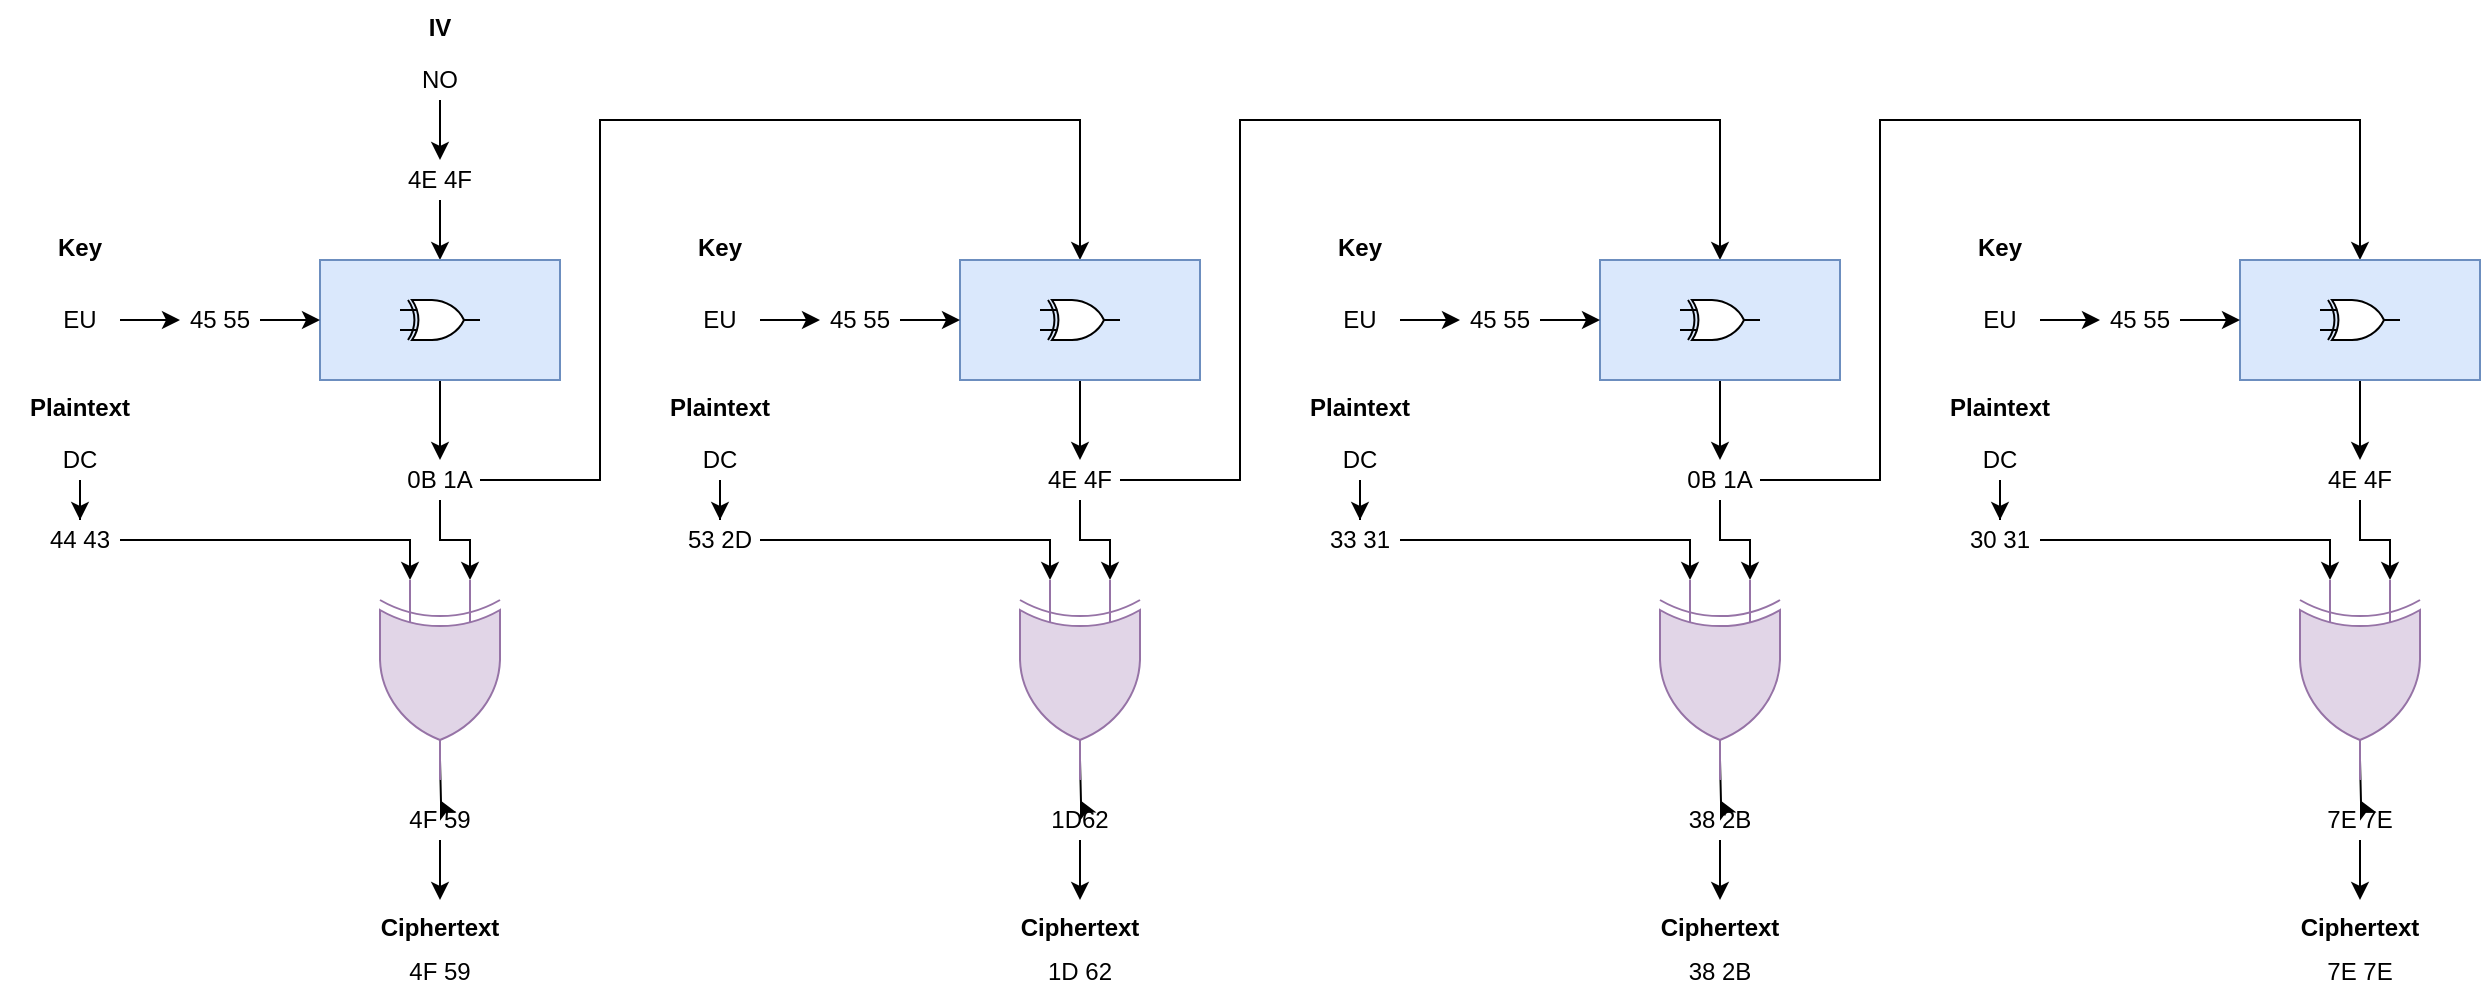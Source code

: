 <mxfile version="13.7.3" type="device"><diagram id="cV0ljGVn6VJCaixOv_Vl" name="Page-1"><mxGraphModel dx="1326" dy="1176" grid="1" gridSize="10" guides="1" tooltips="1" connect="1" arrows="1" fold="1" page="1" pageScale="1" pageWidth="850" pageHeight="1100" math="0" shadow="0"><root><mxCell id="0"/><mxCell id="1" parent="0"/><mxCell id="XMqNbHWOx_RAgHgphR6g-1" style="edgeStyle=orthogonalEdgeStyle;rounded=0;orthogonalLoop=1;jettySize=auto;html=1;entryX=0.5;entryY=0;entryDx=0;entryDy=0;" edge="1" parent="1" source="XMqNbHWOx_RAgHgphR6g-2" target="XMqNbHWOx_RAgHgphR6g-5"><mxGeometry relative="1" as="geometry"/></mxCell><mxCell id="XMqNbHWOx_RAgHgphR6g-2" value="DC" style="text;html=1;strokeColor=none;fillColor=none;align=center;verticalAlign=middle;whiteSpace=wrap;rounded=0;" vertex="1" parent="1"><mxGeometry x="145" y="440" width="70" height="20" as="geometry"/></mxCell><mxCell id="XMqNbHWOx_RAgHgphR6g-96" style="edgeStyle=orthogonalEdgeStyle;rounded=0;orthogonalLoop=1;jettySize=auto;html=1;" edge="1" parent="1" target="XMqNbHWOx_RAgHgphR6g-13"><mxGeometry relative="1" as="geometry"><mxPoint x="360" y="600" as="sourcePoint"/></mxGeometry></mxCell><mxCell id="XMqNbHWOx_RAgHgphR6g-3" value="" style="verticalLabelPosition=bottom;shadow=0;dashed=0;align=center;html=1;verticalAlign=top;shape=mxgraph.electrical.logic_gates.logic_gate;operation=xor;rotation=90;fillColor=#e1d5e7;strokeColor=#9673a6;" vertex="1" parent="1"><mxGeometry x="310" y="530" width="100" height="60" as="geometry"/></mxCell><mxCell id="XMqNbHWOx_RAgHgphR6g-95" style="edgeStyle=orthogonalEdgeStyle;rounded=0;orthogonalLoop=1;jettySize=auto;html=1;entryX=0;entryY=0.75;entryDx=0;entryDy=0;entryPerimeter=0;" edge="1" parent="1" source="XMqNbHWOx_RAgHgphR6g-5" target="XMqNbHWOx_RAgHgphR6g-3"><mxGeometry relative="1" as="geometry"/></mxCell><mxCell id="XMqNbHWOx_RAgHgphR6g-5" value="44 43" style="text;html=1;strokeColor=none;fillColor=none;align=center;verticalAlign=middle;whiteSpace=wrap;rounded=0;" vertex="1" parent="1"><mxGeometry x="160" y="480" width="40" height="20" as="geometry"/></mxCell><mxCell id="XMqNbHWOx_RAgHgphR6g-6" value="Plaintext" style="text;align=center;fontStyle=1;verticalAlign=middle;spacingLeft=3;spacingRight=3;strokeColor=none;rotatable=0;points=[[0,0.5],[1,0.5]];portConstraint=eastwest;" vertex="1" parent="1"><mxGeometry x="140" y="410" width="80" height="26" as="geometry"/></mxCell><mxCell id="XMqNbHWOx_RAgHgphR6g-7" value="IV" style="text;align=center;fontStyle=1;verticalAlign=middle;spacingLeft=3;spacingRight=3;strokeColor=none;rotatable=0;points=[[0,0.5],[1,0.5]];portConstraint=eastwest;" vertex="1" parent="1"><mxGeometry x="320" y="220" width="80" height="26" as="geometry"/></mxCell><mxCell id="XMqNbHWOx_RAgHgphR6g-8" style="edgeStyle=orthogonalEdgeStyle;rounded=0;orthogonalLoop=1;jettySize=auto;html=1;" edge="1" parent="1" source="XMqNbHWOx_RAgHgphR6g-9" target="XMqNbHWOx_RAgHgphR6g-11"><mxGeometry relative="1" as="geometry"/></mxCell><mxCell id="XMqNbHWOx_RAgHgphR6g-9" value="NO" style="text;html=1;strokeColor=none;fillColor=none;align=center;verticalAlign=middle;whiteSpace=wrap;rounded=0;" vertex="1" parent="1"><mxGeometry x="340" y="250" width="40" height="20" as="geometry"/></mxCell><mxCell id="XMqNbHWOx_RAgHgphR6g-93" style="edgeStyle=orthogonalEdgeStyle;rounded=0;orthogonalLoop=1;jettySize=auto;html=1;entryX=0.5;entryY=0;entryDx=0;entryDy=0;" edge="1" parent="1" source="XMqNbHWOx_RAgHgphR6g-11" target="XMqNbHWOx_RAgHgphR6g-16"><mxGeometry relative="1" as="geometry"/></mxCell><mxCell id="XMqNbHWOx_RAgHgphR6g-11" value="4E 4F" style="text;html=1;strokeColor=none;fillColor=none;align=center;verticalAlign=middle;whiteSpace=wrap;rounded=0;" vertex="1" parent="1"><mxGeometry x="340" y="300" width="40" height="20" as="geometry"/></mxCell><mxCell id="XMqNbHWOx_RAgHgphR6g-98" style="edgeStyle=orthogonalEdgeStyle;rounded=0;orthogonalLoop=1;jettySize=auto;html=1;" edge="1" parent="1" source="XMqNbHWOx_RAgHgphR6g-13"><mxGeometry relative="1" as="geometry"><mxPoint x="360" y="670" as="targetPoint"/></mxGeometry></mxCell><mxCell id="XMqNbHWOx_RAgHgphR6g-13" value="4F 59" style="text;html=1;strokeColor=none;fillColor=none;align=center;verticalAlign=middle;whiteSpace=wrap;rounded=0;" vertex="1" parent="1"><mxGeometry x="340" y="620" width="40" height="20" as="geometry"/></mxCell><mxCell id="XMqNbHWOx_RAgHgphR6g-14" style="edgeStyle=orthogonalEdgeStyle;rounded=0;orthogonalLoop=1;jettySize=auto;html=1;entryX=0;entryY=0.75;entryDx=0;entryDy=0;entryPerimeter=0;" edge="1" parent="1" source="XMqNbHWOx_RAgHgphR6g-16" target="XMqNbHWOx_RAgHgphR6g-22"><mxGeometry relative="1" as="geometry"><Array as="points"><mxPoint x="320" y="385"/><mxPoint x="320" y="385"/></Array></mxGeometry></mxCell><mxCell id="XMqNbHWOx_RAgHgphR6g-15" style="edgeStyle=orthogonalEdgeStyle;rounded=0;orthogonalLoop=1;jettySize=auto;html=1;" edge="1" parent="1" source="XMqNbHWOx_RAgHgphR6g-16" target="XMqNbHWOx_RAgHgphR6g-25"><mxGeometry relative="1" as="geometry"/></mxCell><mxCell id="XMqNbHWOx_RAgHgphR6g-16" value="" style="rounded=0;whiteSpace=wrap;html=1;fillColor=#dae8fc;strokeColor=#6c8ebf;" vertex="1" parent="1"><mxGeometry x="300" y="350" width="120" height="60" as="geometry"/></mxCell><mxCell id="XMqNbHWOx_RAgHgphR6g-17" value="Key" style="text;align=center;fontStyle=1;verticalAlign=middle;spacingLeft=3;spacingRight=3;strokeColor=none;rotatable=0;points=[[0,0.5],[1,0.5]];portConstraint=eastwest;" vertex="1" parent="1"><mxGeometry x="140" y="330" width="80" height="26" as="geometry"/></mxCell><mxCell id="XMqNbHWOx_RAgHgphR6g-18" style="edgeStyle=orthogonalEdgeStyle;rounded=0;orthogonalLoop=1;jettySize=auto;html=1;" edge="1" parent="1" source="XMqNbHWOx_RAgHgphR6g-19" target="XMqNbHWOx_RAgHgphR6g-21"><mxGeometry relative="1" as="geometry"/></mxCell><mxCell id="XMqNbHWOx_RAgHgphR6g-19" value="EU" style="text;html=1;strokeColor=none;fillColor=none;align=center;verticalAlign=middle;whiteSpace=wrap;rounded=0;" vertex="1" parent="1"><mxGeometry x="160" y="370" width="40" height="20" as="geometry"/></mxCell><mxCell id="XMqNbHWOx_RAgHgphR6g-20" style="edgeStyle=orthogonalEdgeStyle;rounded=0;orthogonalLoop=1;jettySize=auto;html=1;entryX=0;entryY=0.5;entryDx=0;entryDy=0;" edge="1" parent="1" source="XMqNbHWOx_RAgHgphR6g-21" target="XMqNbHWOx_RAgHgphR6g-16"><mxGeometry relative="1" as="geometry"/></mxCell><mxCell id="XMqNbHWOx_RAgHgphR6g-21" value="45 55" style="text;html=1;strokeColor=none;fillColor=none;align=center;verticalAlign=middle;whiteSpace=wrap;rounded=0;" vertex="1" parent="1"><mxGeometry x="230" y="370" width="40" height="20" as="geometry"/></mxCell><mxCell id="XMqNbHWOx_RAgHgphR6g-22" value="" style="verticalLabelPosition=bottom;shadow=0;dashed=0;align=center;html=1;verticalAlign=top;shape=mxgraph.electrical.logic_gates.logic_gate;operation=xor;" vertex="1" parent="1"><mxGeometry x="340" y="370" width="40" height="20" as="geometry"/></mxCell><mxCell id="XMqNbHWOx_RAgHgphR6g-94" style="edgeStyle=orthogonalEdgeStyle;rounded=0;orthogonalLoop=1;jettySize=auto;html=1;entryX=0;entryY=0.25;entryDx=0;entryDy=0;entryPerimeter=0;" edge="1" parent="1" source="XMqNbHWOx_RAgHgphR6g-25" target="XMqNbHWOx_RAgHgphR6g-3"><mxGeometry relative="1" as="geometry"/></mxCell><mxCell id="XMqNbHWOx_RAgHgphR6g-126" style="edgeStyle=orthogonalEdgeStyle;rounded=0;orthogonalLoop=1;jettySize=auto;html=1;entryX=0.5;entryY=0;entryDx=0;entryDy=0;" edge="1" parent="1" source="XMqNbHWOx_RAgHgphR6g-25" target="XMqNbHWOx_RAgHgphR6g-115"><mxGeometry relative="1" as="geometry"><Array as="points"><mxPoint x="440" y="460"/><mxPoint x="440" y="280"/><mxPoint x="680" y="280"/></Array></mxGeometry></mxCell><mxCell id="XMqNbHWOx_RAgHgphR6g-25" value="0B 1A" style="text;html=1;strokeColor=none;fillColor=none;align=center;verticalAlign=middle;whiteSpace=wrap;rounded=0;" vertex="1" parent="1"><mxGeometry x="340" y="450" width="40" height="20" as="geometry"/></mxCell><mxCell id="XMqNbHWOx_RAgHgphR6g-26" value="Ciphertext" style="text;align=center;fontStyle=1;verticalAlign=middle;spacingLeft=3;spacingRight=3;strokeColor=none;rotatable=0;points=[[0,0.5],[1,0.5]];portConstraint=eastwest;" vertex="1" parent="1"><mxGeometry x="320" y="670" width="80" height="26" as="geometry"/></mxCell><mxCell id="XMqNbHWOx_RAgHgphR6g-27" value="4F 59" style="text;html=1;strokeColor=none;fillColor=none;align=center;verticalAlign=middle;whiteSpace=wrap;rounded=0;" vertex="1" parent="1"><mxGeometry x="340" y="696" width="40" height="20" as="geometry"/></mxCell><mxCell id="XMqNbHWOx_RAgHgphR6g-99" style="edgeStyle=orthogonalEdgeStyle;rounded=0;orthogonalLoop=1;jettySize=auto;html=1;entryX=0.5;entryY=0;entryDx=0;entryDy=0;" edge="1" parent="1" source="XMqNbHWOx_RAgHgphR6g-100" target="XMqNbHWOx_RAgHgphR6g-104"><mxGeometry relative="1" as="geometry"/></mxCell><mxCell id="XMqNbHWOx_RAgHgphR6g-100" value="DC" style="text;html=1;strokeColor=none;fillColor=none;align=center;verticalAlign=middle;whiteSpace=wrap;rounded=0;" vertex="1" parent="1"><mxGeometry x="465" y="440" width="70" height="20" as="geometry"/></mxCell><mxCell id="XMqNbHWOx_RAgHgphR6g-101" style="edgeStyle=orthogonalEdgeStyle;rounded=0;orthogonalLoop=1;jettySize=auto;html=1;" edge="1" parent="1" target="XMqNbHWOx_RAgHgphR6g-112"><mxGeometry relative="1" as="geometry"><mxPoint x="680" y="600" as="sourcePoint"/></mxGeometry></mxCell><mxCell id="XMqNbHWOx_RAgHgphR6g-102" value="" style="verticalLabelPosition=bottom;shadow=0;dashed=0;align=center;html=1;verticalAlign=top;shape=mxgraph.electrical.logic_gates.logic_gate;operation=xor;rotation=90;fillColor=#e1d5e7;strokeColor=#9673a6;" vertex="1" parent="1"><mxGeometry x="630" y="530" width="100" height="60" as="geometry"/></mxCell><mxCell id="XMqNbHWOx_RAgHgphR6g-103" style="edgeStyle=orthogonalEdgeStyle;rounded=0;orthogonalLoop=1;jettySize=auto;html=1;entryX=0;entryY=0.75;entryDx=0;entryDy=0;entryPerimeter=0;" edge="1" parent="1" source="XMqNbHWOx_RAgHgphR6g-104" target="XMqNbHWOx_RAgHgphR6g-102"><mxGeometry relative="1" as="geometry"/></mxCell><mxCell id="XMqNbHWOx_RAgHgphR6g-104" value="53 2D" style="text;html=1;strokeColor=none;fillColor=none;align=center;verticalAlign=middle;whiteSpace=wrap;rounded=0;" vertex="1" parent="1"><mxGeometry x="480" y="480" width="40" height="20" as="geometry"/></mxCell><mxCell id="XMqNbHWOx_RAgHgphR6g-105" value="Plaintext" style="text;align=center;fontStyle=1;verticalAlign=middle;spacingLeft=3;spacingRight=3;strokeColor=none;rotatable=0;points=[[0,0.5],[1,0.5]];portConstraint=eastwest;" vertex="1" parent="1"><mxGeometry x="460" y="410" width="80" height="26" as="geometry"/></mxCell><mxCell id="XMqNbHWOx_RAgHgphR6g-111" style="edgeStyle=orthogonalEdgeStyle;rounded=0;orthogonalLoop=1;jettySize=auto;html=1;" edge="1" parent="1" source="XMqNbHWOx_RAgHgphR6g-112"><mxGeometry relative="1" as="geometry"><mxPoint x="680" y="670" as="targetPoint"/></mxGeometry></mxCell><mxCell id="XMqNbHWOx_RAgHgphR6g-149" style="edgeStyle=orthogonalEdgeStyle;rounded=0;orthogonalLoop=1;jettySize=auto;html=1;entryX=0.5;entryY=0;entryDx=0;entryDy=0;exitX=1;exitY=0.5;exitDx=0;exitDy=0;" edge="1" parent="1" source="XMqNbHWOx_RAgHgphR6g-123" target="XMqNbHWOx_RAgHgphR6g-138"><mxGeometry relative="1" as="geometry"><Array as="points"><mxPoint x="760" y="460"/><mxPoint x="760" y="280"/><mxPoint x="1000" y="280"/></Array></mxGeometry></mxCell><mxCell id="XMqNbHWOx_RAgHgphR6g-112" value="1D62" style="text;html=1;strokeColor=none;fillColor=none;align=center;verticalAlign=middle;whiteSpace=wrap;rounded=0;" vertex="1" parent="1"><mxGeometry x="660" y="620" width="40" height="20" as="geometry"/></mxCell><mxCell id="XMqNbHWOx_RAgHgphR6g-113" style="edgeStyle=orthogonalEdgeStyle;rounded=0;orthogonalLoop=1;jettySize=auto;html=1;entryX=0;entryY=0.75;entryDx=0;entryDy=0;entryPerimeter=0;" edge="1" parent="1" source="XMqNbHWOx_RAgHgphR6g-115" target="XMqNbHWOx_RAgHgphR6g-121"><mxGeometry relative="1" as="geometry"><Array as="points"><mxPoint x="640" y="385"/><mxPoint x="640" y="385"/></Array></mxGeometry></mxCell><mxCell id="XMqNbHWOx_RAgHgphR6g-114" style="edgeStyle=orthogonalEdgeStyle;rounded=0;orthogonalLoop=1;jettySize=auto;html=1;" edge="1" parent="1" source="XMqNbHWOx_RAgHgphR6g-115" target="XMqNbHWOx_RAgHgphR6g-123"><mxGeometry relative="1" as="geometry"/></mxCell><mxCell id="XMqNbHWOx_RAgHgphR6g-115" value="" style="rounded=0;whiteSpace=wrap;html=1;fillColor=#dae8fc;strokeColor=#6c8ebf;" vertex="1" parent="1"><mxGeometry x="620" y="350" width="120" height="60" as="geometry"/></mxCell><mxCell id="XMqNbHWOx_RAgHgphR6g-116" value="Key" style="text;align=center;fontStyle=1;verticalAlign=middle;spacingLeft=3;spacingRight=3;strokeColor=none;rotatable=0;points=[[0,0.5],[1,0.5]];portConstraint=eastwest;" vertex="1" parent="1"><mxGeometry x="460" y="330" width="80" height="26" as="geometry"/></mxCell><mxCell id="XMqNbHWOx_RAgHgphR6g-117" style="edgeStyle=orthogonalEdgeStyle;rounded=0;orthogonalLoop=1;jettySize=auto;html=1;" edge="1" parent="1" source="XMqNbHWOx_RAgHgphR6g-118" target="XMqNbHWOx_RAgHgphR6g-120"><mxGeometry relative="1" as="geometry"/></mxCell><mxCell id="XMqNbHWOx_RAgHgphR6g-118" value="EU" style="text;html=1;strokeColor=none;fillColor=none;align=center;verticalAlign=middle;whiteSpace=wrap;rounded=0;" vertex="1" parent="1"><mxGeometry x="480" y="370" width="40" height="20" as="geometry"/></mxCell><mxCell id="XMqNbHWOx_RAgHgphR6g-119" style="edgeStyle=orthogonalEdgeStyle;rounded=0;orthogonalLoop=1;jettySize=auto;html=1;entryX=0;entryY=0.5;entryDx=0;entryDy=0;" edge="1" parent="1" source="XMqNbHWOx_RAgHgphR6g-120" target="XMqNbHWOx_RAgHgphR6g-115"><mxGeometry relative="1" as="geometry"/></mxCell><mxCell id="XMqNbHWOx_RAgHgphR6g-120" value="45 55" style="text;html=1;strokeColor=none;fillColor=none;align=center;verticalAlign=middle;whiteSpace=wrap;rounded=0;" vertex="1" parent="1"><mxGeometry x="550" y="370" width="40" height="20" as="geometry"/></mxCell><mxCell id="XMqNbHWOx_RAgHgphR6g-121" value="" style="verticalLabelPosition=bottom;shadow=0;dashed=0;align=center;html=1;verticalAlign=top;shape=mxgraph.electrical.logic_gates.logic_gate;operation=xor;" vertex="1" parent="1"><mxGeometry x="660" y="370" width="40" height="20" as="geometry"/></mxCell><mxCell id="XMqNbHWOx_RAgHgphR6g-122" style="edgeStyle=orthogonalEdgeStyle;rounded=0;orthogonalLoop=1;jettySize=auto;html=1;entryX=0;entryY=0.25;entryDx=0;entryDy=0;entryPerimeter=0;" edge="1" parent="1" source="XMqNbHWOx_RAgHgphR6g-123" target="XMqNbHWOx_RAgHgphR6g-102"><mxGeometry relative="1" as="geometry"/></mxCell><mxCell id="XMqNbHWOx_RAgHgphR6g-123" value="4E 4F" style="text;html=1;strokeColor=none;fillColor=none;align=center;verticalAlign=middle;whiteSpace=wrap;rounded=0;" vertex="1" parent="1"><mxGeometry x="660" y="450" width="40" height="20" as="geometry"/></mxCell><mxCell id="XMqNbHWOx_RAgHgphR6g-124" value="Ciphertext" style="text;align=center;fontStyle=1;verticalAlign=middle;spacingLeft=3;spacingRight=3;strokeColor=none;rotatable=0;points=[[0,0.5],[1,0.5]];portConstraint=eastwest;" vertex="1" parent="1"><mxGeometry x="640" y="670" width="80" height="26" as="geometry"/></mxCell><mxCell id="XMqNbHWOx_RAgHgphR6g-125" value="1D 62" style="text;html=1;strokeColor=none;fillColor=none;align=center;verticalAlign=middle;whiteSpace=wrap;rounded=0;" vertex="1" parent="1"><mxGeometry x="660" y="696" width="40" height="20" as="geometry"/></mxCell><mxCell id="XMqNbHWOx_RAgHgphR6g-127" style="edgeStyle=orthogonalEdgeStyle;rounded=0;orthogonalLoop=1;jettySize=auto;html=1;entryX=0.5;entryY=0;entryDx=0;entryDy=0;" edge="1" parent="1" source="XMqNbHWOx_RAgHgphR6g-128" target="XMqNbHWOx_RAgHgphR6g-132"><mxGeometry relative="1" as="geometry"/></mxCell><mxCell id="XMqNbHWOx_RAgHgphR6g-128" value="DC" style="text;html=1;strokeColor=none;fillColor=none;align=center;verticalAlign=middle;whiteSpace=wrap;rounded=0;" vertex="1" parent="1"><mxGeometry x="785" y="440" width="70" height="20" as="geometry"/></mxCell><mxCell id="XMqNbHWOx_RAgHgphR6g-129" style="edgeStyle=orthogonalEdgeStyle;rounded=0;orthogonalLoop=1;jettySize=auto;html=1;" edge="1" parent="1" target="XMqNbHWOx_RAgHgphR6g-135"><mxGeometry relative="1" as="geometry"><mxPoint x="1000" y="600" as="sourcePoint"/></mxGeometry></mxCell><mxCell id="XMqNbHWOx_RAgHgphR6g-130" value="" style="verticalLabelPosition=bottom;shadow=0;dashed=0;align=center;html=1;verticalAlign=top;shape=mxgraph.electrical.logic_gates.logic_gate;operation=xor;rotation=90;fillColor=#e1d5e7;strokeColor=#9673a6;" vertex="1" parent="1"><mxGeometry x="950" y="530" width="100" height="60" as="geometry"/></mxCell><mxCell id="XMqNbHWOx_RAgHgphR6g-131" style="edgeStyle=orthogonalEdgeStyle;rounded=0;orthogonalLoop=1;jettySize=auto;html=1;entryX=0;entryY=0.75;entryDx=0;entryDy=0;entryPerimeter=0;" edge="1" parent="1" source="XMqNbHWOx_RAgHgphR6g-132" target="XMqNbHWOx_RAgHgphR6g-130"><mxGeometry relative="1" as="geometry"/></mxCell><mxCell id="XMqNbHWOx_RAgHgphR6g-132" value="33 31" style="text;html=1;strokeColor=none;fillColor=none;align=center;verticalAlign=middle;whiteSpace=wrap;rounded=0;" vertex="1" parent="1"><mxGeometry x="800" y="480" width="40" height="20" as="geometry"/></mxCell><mxCell id="XMqNbHWOx_RAgHgphR6g-133" value="Plaintext" style="text;align=center;fontStyle=1;verticalAlign=middle;spacingLeft=3;spacingRight=3;strokeColor=none;rotatable=0;points=[[0,0.5],[1,0.5]];portConstraint=eastwest;" vertex="1" parent="1"><mxGeometry x="780" y="410" width="80" height="26" as="geometry"/></mxCell><mxCell id="XMqNbHWOx_RAgHgphR6g-134" style="edgeStyle=orthogonalEdgeStyle;rounded=0;orthogonalLoop=1;jettySize=auto;html=1;" edge="1" parent="1" source="XMqNbHWOx_RAgHgphR6g-135"><mxGeometry relative="1" as="geometry"><mxPoint x="1000" y="670" as="targetPoint"/></mxGeometry></mxCell><mxCell id="XMqNbHWOx_RAgHgphR6g-172" style="edgeStyle=orthogonalEdgeStyle;rounded=0;orthogonalLoop=1;jettySize=auto;html=1;entryX=0.5;entryY=0;entryDx=0;entryDy=0;exitX=1;exitY=0.5;exitDx=0;exitDy=0;" edge="1" parent="1" source="XMqNbHWOx_RAgHgphR6g-146" target="XMqNbHWOx_RAgHgphR6g-161"><mxGeometry relative="1" as="geometry"><Array as="points"><mxPoint x="1080" y="460"/><mxPoint x="1080" y="280"/><mxPoint x="1320" y="280"/></Array></mxGeometry></mxCell><mxCell id="XMqNbHWOx_RAgHgphR6g-135" value="38 2B" style="text;html=1;strokeColor=none;fillColor=none;align=center;verticalAlign=middle;whiteSpace=wrap;rounded=0;" vertex="1" parent="1"><mxGeometry x="980" y="620" width="40" height="20" as="geometry"/></mxCell><mxCell id="XMqNbHWOx_RAgHgphR6g-136" style="edgeStyle=orthogonalEdgeStyle;rounded=0;orthogonalLoop=1;jettySize=auto;html=1;entryX=0;entryY=0.75;entryDx=0;entryDy=0;entryPerimeter=0;" edge="1" parent="1" source="XMqNbHWOx_RAgHgphR6g-138" target="XMqNbHWOx_RAgHgphR6g-144"><mxGeometry relative="1" as="geometry"><Array as="points"><mxPoint x="960" y="385"/><mxPoint x="960" y="385"/></Array></mxGeometry></mxCell><mxCell id="XMqNbHWOx_RAgHgphR6g-137" style="edgeStyle=orthogonalEdgeStyle;rounded=0;orthogonalLoop=1;jettySize=auto;html=1;" edge="1" parent="1" source="XMqNbHWOx_RAgHgphR6g-138" target="XMqNbHWOx_RAgHgphR6g-146"><mxGeometry relative="1" as="geometry"/></mxCell><mxCell id="XMqNbHWOx_RAgHgphR6g-138" value="" style="rounded=0;whiteSpace=wrap;html=1;fillColor=#dae8fc;strokeColor=#6c8ebf;" vertex="1" parent="1"><mxGeometry x="940" y="350" width="120" height="60" as="geometry"/></mxCell><mxCell id="XMqNbHWOx_RAgHgphR6g-139" value="Key" style="text;align=center;fontStyle=1;verticalAlign=middle;spacingLeft=3;spacingRight=3;strokeColor=none;rotatable=0;points=[[0,0.5],[1,0.5]];portConstraint=eastwest;" vertex="1" parent="1"><mxGeometry x="780" y="330" width="80" height="26" as="geometry"/></mxCell><mxCell id="XMqNbHWOx_RAgHgphR6g-140" style="edgeStyle=orthogonalEdgeStyle;rounded=0;orthogonalLoop=1;jettySize=auto;html=1;" edge="1" parent="1" source="XMqNbHWOx_RAgHgphR6g-141" target="XMqNbHWOx_RAgHgphR6g-143"><mxGeometry relative="1" as="geometry"/></mxCell><mxCell id="XMqNbHWOx_RAgHgphR6g-141" value="EU" style="text;html=1;strokeColor=none;fillColor=none;align=center;verticalAlign=middle;whiteSpace=wrap;rounded=0;" vertex="1" parent="1"><mxGeometry x="800" y="370" width="40" height="20" as="geometry"/></mxCell><mxCell id="XMqNbHWOx_RAgHgphR6g-142" style="edgeStyle=orthogonalEdgeStyle;rounded=0;orthogonalLoop=1;jettySize=auto;html=1;entryX=0;entryY=0.5;entryDx=0;entryDy=0;" edge="1" parent="1" source="XMqNbHWOx_RAgHgphR6g-143" target="XMqNbHWOx_RAgHgphR6g-138"><mxGeometry relative="1" as="geometry"/></mxCell><mxCell id="XMqNbHWOx_RAgHgphR6g-143" value="45 55" style="text;html=1;strokeColor=none;fillColor=none;align=center;verticalAlign=middle;whiteSpace=wrap;rounded=0;" vertex="1" parent="1"><mxGeometry x="870" y="370" width="40" height="20" as="geometry"/></mxCell><mxCell id="XMqNbHWOx_RAgHgphR6g-144" value="" style="verticalLabelPosition=bottom;shadow=0;dashed=0;align=center;html=1;verticalAlign=top;shape=mxgraph.electrical.logic_gates.logic_gate;operation=xor;" vertex="1" parent="1"><mxGeometry x="980" y="370" width="40" height="20" as="geometry"/></mxCell><mxCell id="XMqNbHWOx_RAgHgphR6g-145" style="edgeStyle=orthogonalEdgeStyle;rounded=0;orthogonalLoop=1;jettySize=auto;html=1;entryX=0;entryY=0.25;entryDx=0;entryDy=0;entryPerimeter=0;" edge="1" parent="1" source="XMqNbHWOx_RAgHgphR6g-146" target="XMqNbHWOx_RAgHgphR6g-130"><mxGeometry relative="1" as="geometry"/></mxCell><mxCell id="XMqNbHWOx_RAgHgphR6g-146" value="0B 1A" style="text;html=1;strokeColor=none;fillColor=none;align=center;verticalAlign=middle;whiteSpace=wrap;rounded=0;" vertex="1" parent="1"><mxGeometry x="980" y="450" width="40" height="20" as="geometry"/></mxCell><mxCell id="XMqNbHWOx_RAgHgphR6g-147" value="Ciphertext" style="text;align=center;fontStyle=1;verticalAlign=middle;spacingLeft=3;spacingRight=3;strokeColor=none;rotatable=0;points=[[0,0.5],[1,0.5]];portConstraint=eastwest;" vertex="1" parent="1"><mxGeometry x="960" y="670" width="80" height="26" as="geometry"/></mxCell><mxCell id="XMqNbHWOx_RAgHgphR6g-148" value="38 2B" style="text;html=1;strokeColor=none;fillColor=none;align=center;verticalAlign=middle;whiteSpace=wrap;rounded=0;" vertex="1" parent="1"><mxGeometry x="980" y="696" width="40" height="20" as="geometry"/></mxCell><mxCell id="XMqNbHWOx_RAgHgphR6g-150" style="edgeStyle=orthogonalEdgeStyle;rounded=0;orthogonalLoop=1;jettySize=auto;html=1;entryX=0.5;entryY=0;entryDx=0;entryDy=0;" edge="1" parent="1" source="XMqNbHWOx_RAgHgphR6g-151" target="XMqNbHWOx_RAgHgphR6g-155"><mxGeometry relative="1" as="geometry"/></mxCell><mxCell id="XMqNbHWOx_RAgHgphR6g-151" value="DC" style="text;html=1;strokeColor=none;fillColor=none;align=center;verticalAlign=middle;whiteSpace=wrap;rounded=0;" vertex="1" parent="1"><mxGeometry x="1105" y="440" width="70" height="20" as="geometry"/></mxCell><mxCell id="XMqNbHWOx_RAgHgphR6g-152" style="edgeStyle=orthogonalEdgeStyle;rounded=0;orthogonalLoop=1;jettySize=auto;html=1;" edge="1" parent="1" target="XMqNbHWOx_RAgHgphR6g-158"><mxGeometry relative="1" as="geometry"><mxPoint x="1320" y="600" as="sourcePoint"/></mxGeometry></mxCell><mxCell id="XMqNbHWOx_RAgHgphR6g-153" value="" style="verticalLabelPosition=bottom;shadow=0;dashed=0;align=center;html=1;verticalAlign=top;shape=mxgraph.electrical.logic_gates.logic_gate;operation=xor;rotation=90;fillColor=#e1d5e7;strokeColor=#9673a6;" vertex="1" parent="1"><mxGeometry x="1270" y="530" width="100" height="60" as="geometry"/></mxCell><mxCell id="XMqNbHWOx_RAgHgphR6g-154" style="edgeStyle=orthogonalEdgeStyle;rounded=0;orthogonalLoop=1;jettySize=auto;html=1;entryX=0;entryY=0.75;entryDx=0;entryDy=0;entryPerimeter=0;" edge="1" parent="1" source="XMqNbHWOx_RAgHgphR6g-155" target="XMqNbHWOx_RAgHgphR6g-153"><mxGeometry relative="1" as="geometry"/></mxCell><mxCell id="XMqNbHWOx_RAgHgphR6g-155" value="30 31" style="text;html=1;strokeColor=none;fillColor=none;align=center;verticalAlign=middle;whiteSpace=wrap;rounded=0;" vertex="1" parent="1"><mxGeometry x="1120" y="480" width="40" height="20" as="geometry"/></mxCell><mxCell id="XMqNbHWOx_RAgHgphR6g-156" value="Plaintext" style="text;align=center;fontStyle=1;verticalAlign=middle;spacingLeft=3;spacingRight=3;strokeColor=none;rotatable=0;points=[[0,0.5],[1,0.5]];portConstraint=eastwest;" vertex="1" parent="1"><mxGeometry x="1100" y="410" width="80" height="26" as="geometry"/></mxCell><mxCell id="XMqNbHWOx_RAgHgphR6g-157" style="edgeStyle=orthogonalEdgeStyle;rounded=0;orthogonalLoop=1;jettySize=auto;html=1;" edge="1" parent="1" source="XMqNbHWOx_RAgHgphR6g-158"><mxGeometry relative="1" as="geometry"><mxPoint x="1320" y="670" as="targetPoint"/></mxGeometry></mxCell><mxCell id="XMqNbHWOx_RAgHgphR6g-158" value="7E 7E" style="text;html=1;strokeColor=none;fillColor=none;align=center;verticalAlign=middle;whiteSpace=wrap;rounded=0;" vertex="1" parent="1"><mxGeometry x="1300" y="620" width="40" height="20" as="geometry"/></mxCell><mxCell id="XMqNbHWOx_RAgHgphR6g-159" style="edgeStyle=orthogonalEdgeStyle;rounded=0;orthogonalLoop=1;jettySize=auto;html=1;entryX=0;entryY=0.75;entryDx=0;entryDy=0;entryPerimeter=0;" edge="1" parent="1" source="XMqNbHWOx_RAgHgphR6g-161" target="XMqNbHWOx_RAgHgphR6g-167"><mxGeometry relative="1" as="geometry"><Array as="points"><mxPoint x="1280" y="385"/><mxPoint x="1280" y="385"/></Array></mxGeometry></mxCell><mxCell id="XMqNbHWOx_RAgHgphR6g-160" style="edgeStyle=orthogonalEdgeStyle;rounded=0;orthogonalLoop=1;jettySize=auto;html=1;" edge="1" parent="1" source="XMqNbHWOx_RAgHgphR6g-161" target="XMqNbHWOx_RAgHgphR6g-169"><mxGeometry relative="1" as="geometry"/></mxCell><mxCell id="XMqNbHWOx_RAgHgphR6g-161" value="" style="rounded=0;whiteSpace=wrap;html=1;fillColor=#dae8fc;strokeColor=#6c8ebf;" vertex="1" parent="1"><mxGeometry x="1260" y="350" width="120" height="60" as="geometry"/></mxCell><mxCell id="XMqNbHWOx_RAgHgphR6g-162" value="Key" style="text;align=center;fontStyle=1;verticalAlign=middle;spacingLeft=3;spacingRight=3;strokeColor=none;rotatable=0;points=[[0,0.5],[1,0.5]];portConstraint=eastwest;" vertex="1" parent="1"><mxGeometry x="1100" y="330" width="80" height="26" as="geometry"/></mxCell><mxCell id="XMqNbHWOx_RAgHgphR6g-163" style="edgeStyle=orthogonalEdgeStyle;rounded=0;orthogonalLoop=1;jettySize=auto;html=1;" edge="1" parent="1" source="XMqNbHWOx_RAgHgphR6g-164" target="XMqNbHWOx_RAgHgphR6g-166"><mxGeometry relative="1" as="geometry"/></mxCell><mxCell id="XMqNbHWOx_RAgHgphR6g-164" value="EU" style="text;html=1;strokeColor=none;fillColor=none;align=center;verticalAlign=middle;whiteSpace=wrap;rounded=0;" vertex="1" parent="1"><mxGeometry x="1120" y="370" width="40" height="20" as="geometry"/></mxCell><mxCell id="XMqNbHWOx_RAgHgphR6g-165" style="edgeStyle=orthogonalEdgeStyle;rounded=0;orthogonalLoop=1;jettySize=auto;html=1;entryX=0;entryY=0.5;entryDx=0;entryDy=0;" edge="1" parent="1" source="XMqNbHWOx_RAgHgphR6g-166" target="XMqNbHWOx_RAgHgphR6g-161"><mxGeometry relative="1" as="geometry"/></mxCell><mxCell id="XMqNbHWOx_RAgHgphR6g-166" value="45 55" style="text;html=1;strokeColor=none;fillColor=none;align=center;verticalAlign=middle;whiteSpace=wrap;rounded=0;" vertex="1" parent="1"><mxGeometry x="1190" y="370" width="40" height="20" as="geometry"/></mxCell><mxCell id="XMqNbHWOx_RAgHgphR6g-167" value="" style="verticalLabelPosition=bottom;shadow=0;dashed=0;align=center;html=1;verticalAlign=top;shape=mxgraph.electrical.logic_gates.logic_gate;operation=xor;" vertex="1" parent="1"><mxGeometry x="1300" y="370" width="40" height="20" as="geometry"/></mxCell><mxCell id="XMqNbHWOx_RAgHgphR6g-168" style="edgeStyle=orthogonalEdgeStyle;rounded=0;orthogonalLoop=1;jettySize=auto;html=1;entryX=0;entryY=0.25;entryDx=0;entryDy=0;entryPerimeter=0;" edge="1" parent="1" source="XMqNbHWOx_RAgHgphR6g-169" target="XMqNbHWOx_RAgHgphR6g-153"><mxGeometry relative="1" as="geometry"/></mxCell><mxCell id="XMqNbHWOx_RAgHgphR6g-169" value="4E 4F" style="text;html=1;strokeColor=none;fillColor=none;align=center;verticalAlign=middle;whiteSpace=wrap;rounded=0;" vertex="1" parent="1"><mxGeometry x="1300" y="450" width="40" height="20" as="geometry"/></mxCell><mxCell id="XMqNbHWOx_RAgHgphR6g-170" value="Ciphertext" style="text;align=center;fontStyle=1;verticalAlign=middle;spacingLeft=3;spacingRight=3;strokeColor=none;rotatable=0;points=[[0,0.5],[1,0.5]];portConstraint=eastwest;" vertex="1" parent="1"><mxGeometry x="1280" y="670" width="80" height="26" as="geometry"/></mxCell><mxCell id="XMqNbHWOx_RAgHgphR6g-171" value="7E 7E" style="text;html=1;strokeColor=none;fillColor=none;align=center;verticalAlign=middle;whiteSpace=wrap;rounded=0;" vertex="1" parent="1"><mxGeometry x="1300" y="696" width="40" height="20" as="geometry"/></mxCell></root></mxGraphModel></diagram></mxfile>